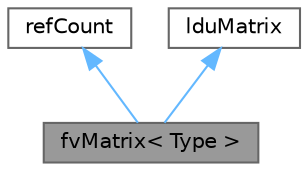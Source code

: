 digraph "fvMatrix&lt; Type &gt;"
{
 // LATEX_PDF_SIZE
  bgcolor="transparent";
  edge [fontname=Helvetica,fontsize=10,labelfontname=Helvetica,labelfontsize=10];
  node [fontname=Helvetica,fontsize=10,shape=box,height=0.2,width=0.4];
  Node1 [id="Node000001",label="fvMatrix\< Type \>",height=0.2,width=0.4,color="gray40", fillcolor="grey60", style="filled", fontcolor="black",tooltip="A special matrix type and solver, designed for finite volume solutions of scalar equations...."];
  Node2 -> Node1 [id="edge1_Node000001_Node000002",dir="back",color="steelblue1",style="solid",tooltip=" "];
  Node2 [id="Node000002",label="refCount",height=0.2,width=0.4,color="gray40", fillcolor="white", style="filled",URL="$classFoam_1_1refCount.html",tooltip="Reference counter for various OpenFOAM components."];
  Node3 -> Node1 [id="edge2_Node000001_Node000003",dir="back",color="steelblue1",style="solid",tooltip=" "];
  Node3 [id="Node000003",label="lduMatrix",height=0.2,width=0.4,color="gray40", fillcolor="white", style="filled",URL="$classFoam_1_1lduMatrix.html",tooltip="lduMatrix is a general matrix class in which the coefficients are stored as three arrays,..."];
}
